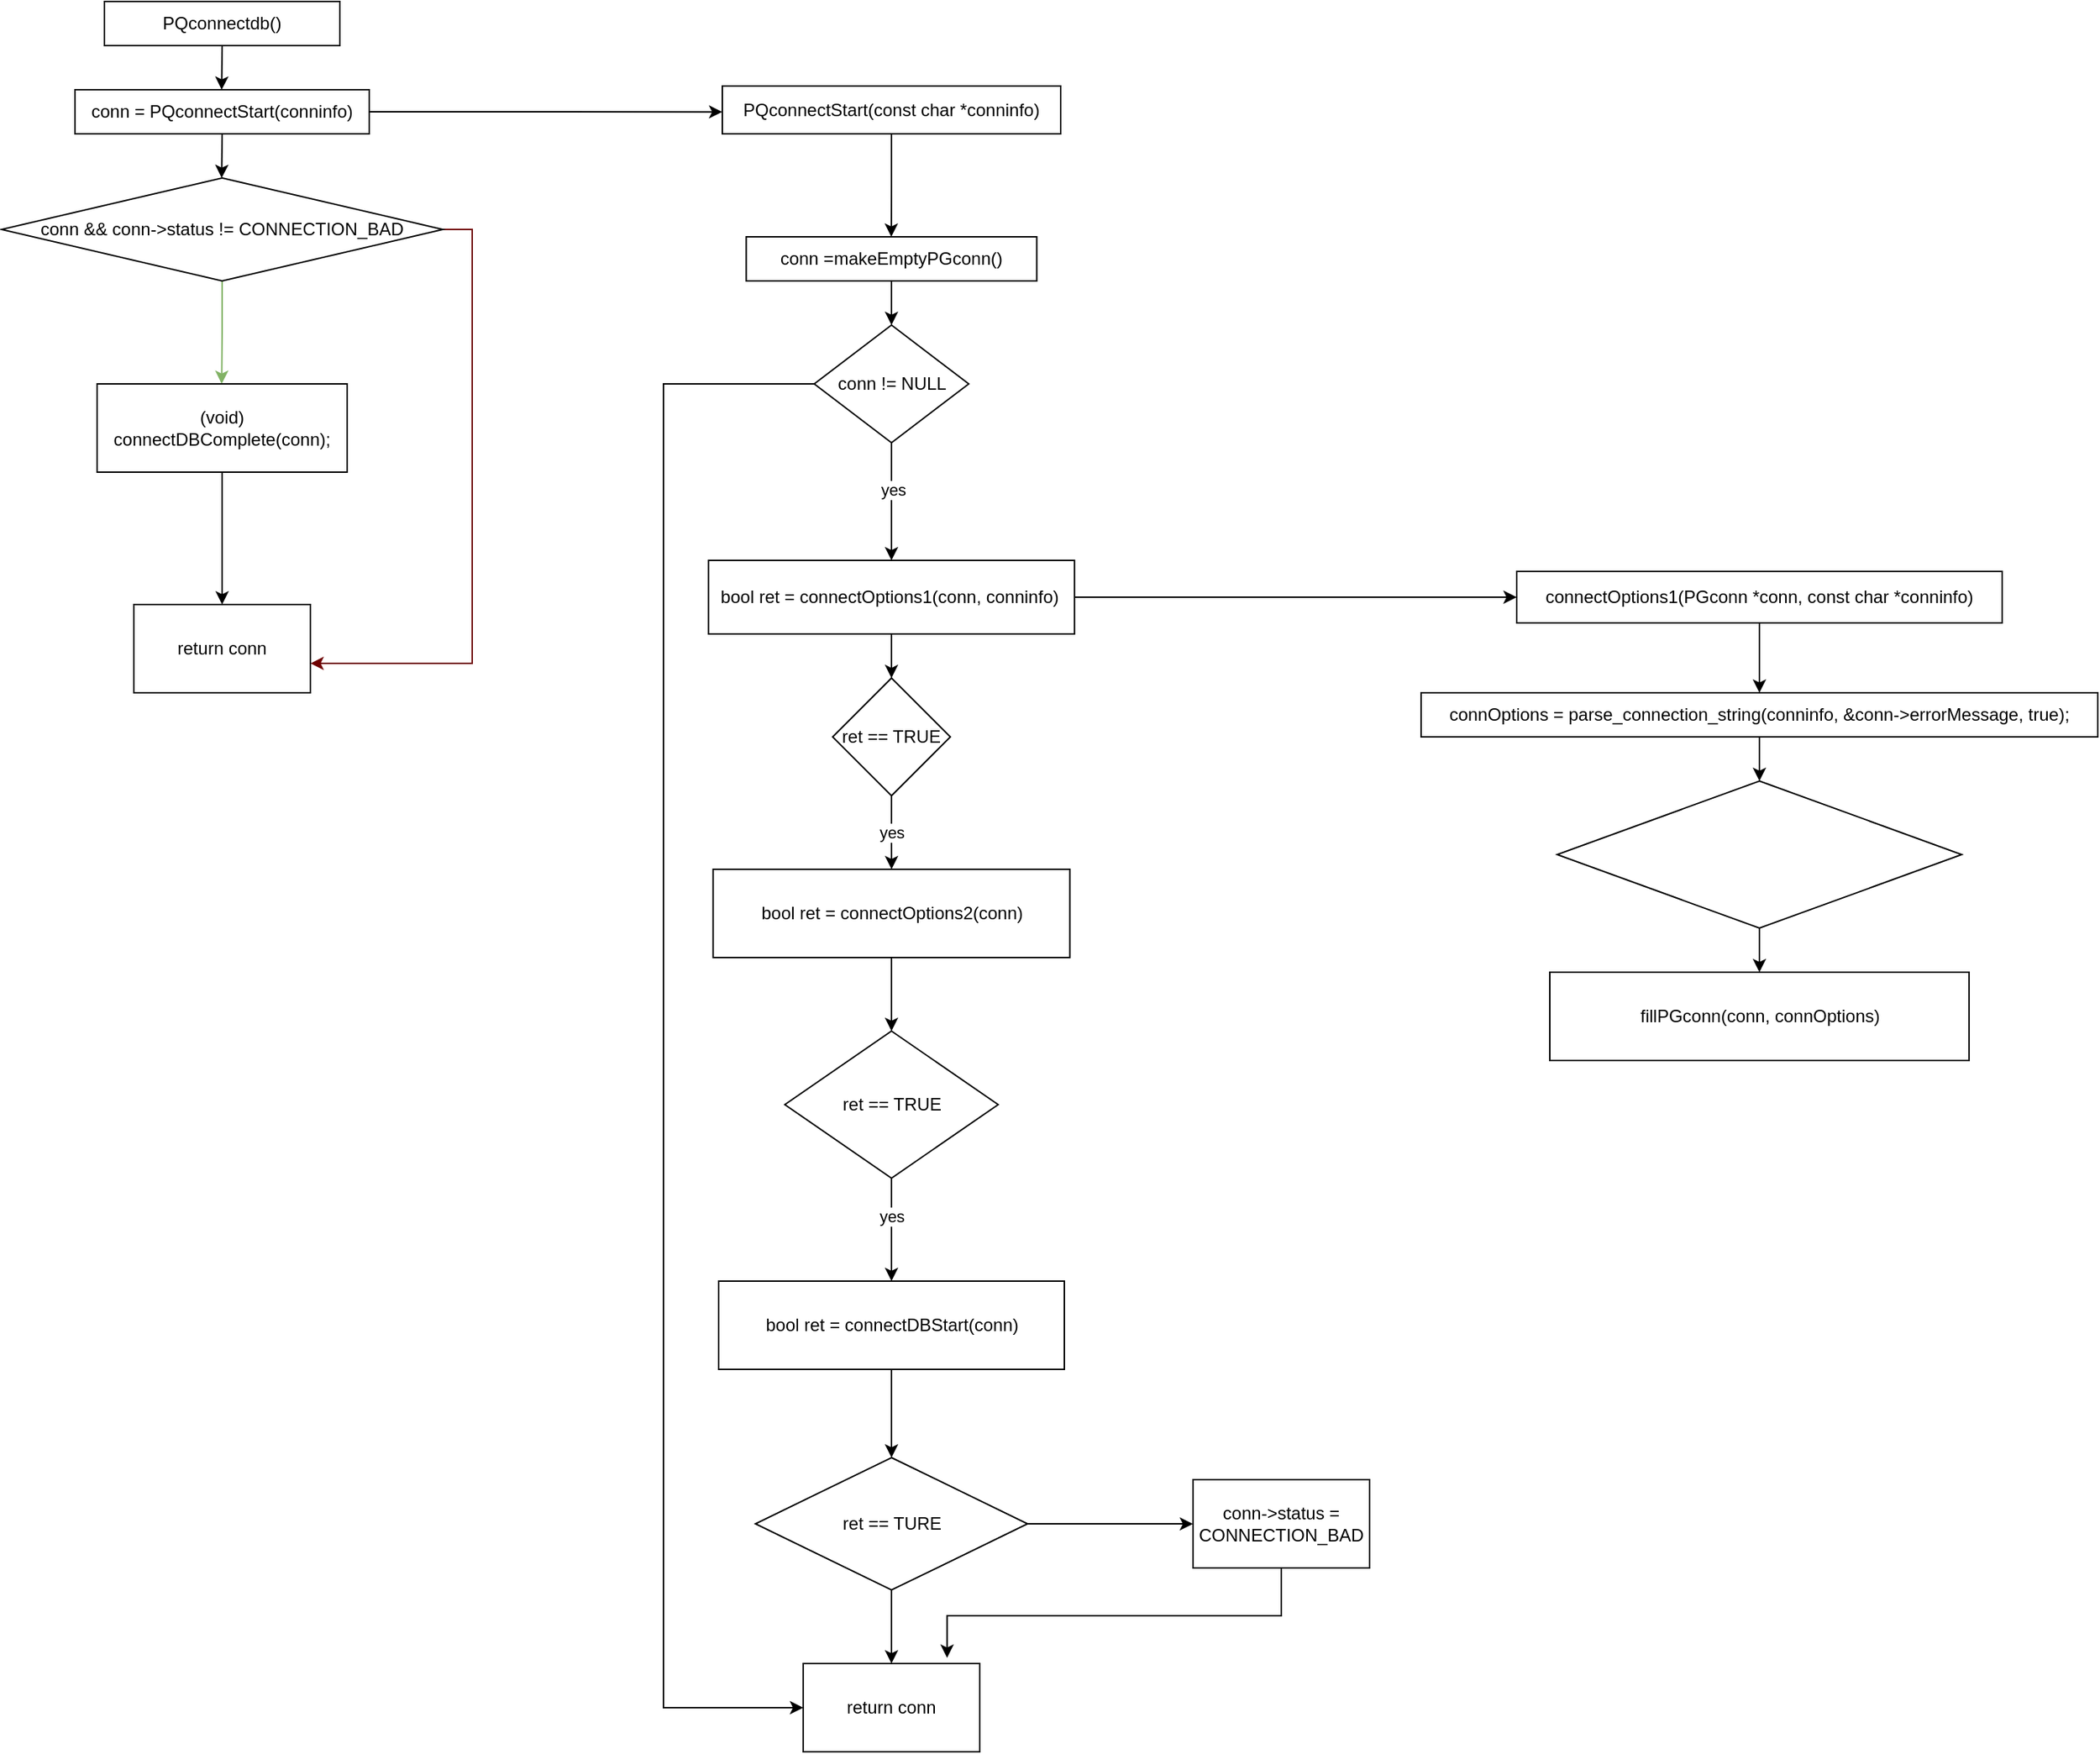 <mxfile version="20.2.2" type="github">
  <diagram id="fz8EWS7wEUq9dCvHIILW" name="第 1 页">
    <mxGraphModel dx="981" dy="487" grid="1" gridSize="10" guides="1" tooltips="1" connect="1" arrows="1" fold="1" page="1" pageScale="1" pageWidth="827" pageHeight="1169" math="0" shadow="0">
      <root>
        <mxCell id="0" />
        <mxCell id="1" parent="0" />
        <mxCell id="WsQYmKF27YAWkva7y0JM-3" style="edgeStyle=orthogonalEdgeStyle;rounded=0;orthogonalLoop=1;jettySize=auto;html=1;exitX=0.5;exitY=1;exitDx=0;exitDy=0;" edge="1" parent="1" source="WsQYmKF27YAWkva7y0JM-1">
          <mxGeometry relative="1" as="geometry">
            <mxPoint x="279.69" y="440.0" as="targetPoint" />
          </mxGeometry>
        </mxCell>
        <mxCell id="WsQYmKF27YAWkva7y0JM-1" value="PQconnectdb()" style="rounded=0;whiteSpace=wrap;html=1;" vertex="1" parent="1">
          <mxGeometry x="200" y="380" width="160" height="30" as="geometry" />
        </mxCell>
        <mxCell id="WsQYmKF27YAWkva7y0JM-6" style="edgeStyle=orthogonalEdgeStyle;rounded=0;orthogonalLoop=1;jettySize=auto;html=1;exitX=0.5;exitY=1;exitDx=0;exitDy=0;" edge="1" parent="1" source="WsQYmKF27YAWkva7y0JM-4">
          <mxGeometry relative="1" as="geometry">
            <mxPoint x="279.69" y="500.0" as="targetPoint" />
          </mxGeometry>
        </mxCell>
        <mxCell id="WsQYmKF27YAWkva7y0JM-22" style="edgeStyle=orthogonalEdgeStyle;rounded=0;orthogonalLoop=1;jettySize=auto;html=1;exitX=1;exitY=0.5;exitDx=0;exitDy=0;" edge="1" parent="1" source="WsQYmKF27YAWkva7y0JM-4">
          <mxGeometry relative="1" as="geometry">
            <mxPoint x="620" y="455.069" as="targetPoint" />
          </mxGeometry>
        </mxCell>
        <mxCell id="WsQYmKF27YAWkva7y0JM-4" value="conn = PQconnectStart(conninfo)" style="rounded=0;whiteSpace=wrap;html=1;" vertex="1" parent="1">
          <mxGeometry x="180" y="440" width="200" height="30" as="geometry" />
        </mxCell>
        <mxCell id="WsQYmKF27YAWkva7y0JM-11" style="edgeStyle=orthogonalEdgeStyle;rounded=0;orthogonalLoop=1;jettySize=auto;html=1;exitX=0.5;exitY=1;exitDx=0;exitDy=0;fillColor=#d5e8d4;strokeColor=#82b366;" edge="1" parent="1" source="WsQYmKF27YAWkva7y0JM-7">
          <mxGeometry relative="1" as="geometry">
            <mxPoint x="279.69" y="640" as="targetPoint" />
          </mxGeometry>
        </mxCell>
        <mxCell id="WsQYmKF27YAWkva7y0JM-12" style="edgeStyle=orthogonalEdgeStyle;rounded=0;orthogonalLoop=1;jettySize=auto;html=1;exitX=1;exitY=0.5;exitDx=0;exitDy=0;fillColor=#a20025;strokeColor=#6F0000;entryX=1;entryY=0.667;entryDx=0;entryDy=0;entryPerimeter=0;" edge="1" parent="1" source="WsQYmKF27YAWkva7y0JM-7" target="WsQYmKF27YAWkva7y0JM-16">
          <mxGeometry relative="1" as="geometry">
            <mxPoint x="470" y="790" as="targetPoint" />
          </mxGeometry>
        </mxCell>
        <mxCell id="WsQYmKF27YAWkva7y0JM-7" value="conn &amp;amp;&amp;amp; conn-&amp;gt;status != CONNECTION_BAD" style="rhombus;whiteSpace=wrap;html=1;" vertex="1" parent="1">
          <mxGeometry x="130" y="500" width="300" height="70" as="geometry" />
        </mxCell>
        <mxCell id="WsQYmKF27YAWkva7y0JM-15" style="edgeStyle=orthogonalEdgeStyle;rounded=0;orthogonalLoop=1;jettySize=auto;html=1;exitX=0.5;exitY=1;exitDx=0;exitDy=0;" edge="1" parent="1" source="WsQYmKF27YAWkva7y0JM-13">
          <mxGeometry relative="1" as="geometry">
            <mxPoint x="280" y="790" as="targetPoint" />
          </mxGeometry>
        </mxCell>
        <mxCell id="WsQYmKF27YAWkva7y0JM-13" value="(void) connectDBComplete(conn);" style="rounded=0;whiteSpace=wrap;html=1;" vertex="1" parent="1">
          <mxGeometry x="195" y="640" width="170" height="60" as="geometry" />
        </mxCell>
        <mxCell id="WsQYmKF27YAWkva7y0JM-16" value="return conn" style="rounded=0;whiteSpace=wrap;html=1;" vertex="1" parent="1">
          <mxGeometry x="220" y="790" width="120" height="60" as="geometry" />
        </mxCell>
        <mxCell id="WsQYmKF27YAWkva7y0JM-26" style="edgeStyle=orthogonalEdgeStyle;rounded=0;orthogonalLoop=1;jettySize=auto;html=1;exitX=0.5;exitY=1;exitDx=0;exitDy=0;" edge="1" parent="1" source="WsQYmKF27YAWkva7y0JM-20">
          <mxGeometry relative="1" as="geometry">
            <mxPoint x="734.862" y="540" as="targetPoint" />
          </mxGeometry>
        </mxCell>
        <mxCell id="WsQYmKF27YAWkva7y0JM-20" value="PQconnectStart(const char *conninfo)" style="rounded=0;whiteSpace=wrap;html=1;" vertex="1" parent="1">
          <mxGeometry x="620" y="437.5" width="230" height="32.5" as="geometry" />
        </mxCell>
        <mxCell id="WsQYmKF27YAWkva7y0JM-29" style="edgeStyle=orthogonalEdgeStyle;rounded=0;orthogonalLoop=1;jettySize=auto;html=1;exitX=0.5;exitY=1;exitDx=0;exitDy=0;entryX=0.5;entryY=0;entryDx=0;entryDy=0;" edge="1" parent="1" source="WsQYmKF27YAWkva7y0JM-27" target="WsQYmKF27YAWkva7y0JM-28">
          <mxGeometry relative="1" as="geometry" />
        </mxCell>
        <mxCell id="WsQYmKF27YAWkva7y0JM-27" value="conn =makeEmptyPGconn()" style="rounded=0;whiteSpace=wrap;html=1;" vertex="1" parent="1">
          <mxGeometry x="636.25" y="540" width="197.5" height="30" as="geometry" />
        </mxCell>
        <object label="" id="WsQYmKF27YAWkva7y0JM-31">
          <mxCell style="edgeStyle=orthogonalEdgeStyle;rounded=0;orthogonalLoop=1;jettySize=auto;html=1;exitX=0.5;exitY=1;exitDx=0;exitDy=0;" edge="1" parent="1" source="WsQYmKF27YAWkva7y0JM-28">
            <mxGeometry relative="1" as="geometry">
              <mxPoint x="735" y="760" as="targetPoint" />
            </mxGeometry>
          </mxCell>
        </object>
        <mxCell id="WsQYmKF27YAWkva7y0JM-41" value="yes" style="edgeLabel;html=1;align=center;verticalAlign=middle;resizable=0;points=[];" vertex="1" connectable="0" parent="WsQYmKF27YAWkva7y0JM-31">
          <mxGeometry x="-0.209" y="1" relative="1" as="geometry">
            <mxPoint as="offset" />
          </mxGeometry>
        </mxCell>
        <mxCell id="WsQYmKF27YAWkva7y0JM-57" style="edgeStyle=orthogonalEdgeStyle;rounded=0;orthogonalLoop=1;jettySize=auto;html=1;exitX=1;exitY=0.5;exitDx=0;exitDy=0;" edge="1" parent="1" source="WsQYmKF27YAWkva7y0JM-28" target="WsQYmKF27YAWkva7y0JM-53">
          <mxGeometry relative="1" as="geometry">
            <mxPoint x="1120" y="1580" as="targetPoint" />
            <Array as="points">
              <mxPoint x="580" y="640" />
              <mxPoint x="580" y="1540" />
            </Array>
          </mxGeometry>
        </mxCell>
        <mxCell id="WsQYmKF27YAWkva7y0JM-28" value="conn != NULL" style="rhombus;whiteSpace=wrap;html=1;" vertex="1" parent="1">
          <mxGeometry x="682.51" y="600" width="105" height="80" as="geometry" />
        </mxCell>
        <mxCell id="WsQYmKF27YAWkva7y0JM-36" style="edgeStyle=orthogonalEdgeStyle;rounded=0;orthogonalLoop=1;jettySize=auto;html=1;exitX=0.5;exitY=1;exitDx=0;exitDy=0;" edge="1" parent="1" source="WsQYmKF27YAWkva7y0JM-33" target="WsQYmKF27YAWkva7y0JM-35">
          <mxGeometry relative="1" as="geometry" />
        </mxCell>
        <mxCell id="WsQYmKF27YAWkva7y0JM-70" style="edgeStyle=orthogonalEdgeStyle;rounded=0;orthogonalLoop=1;jettySize=auto;html=1;exitX=1;exitY=0.5;exitDx=0;exitDy=0;entryX=0;entryY=0.5;entryDx=0;entryDy=0;" edge="1" parent="1" source="WsQYmKF27YAWkva7y0JM-33" target="WsQYmKF27YAWkva7y0JM-68">
          <mxGeometry relative="1" as="geometry" />
        </mxCell>
        <mxCell id="WsQYmKF27YAWkva7y0JM-33" value="bool ret = connectOptions1(conn, conninfo)&amp;nbsp;" style="rounded=0;whiteSpace=wrap;html=1;" vertex="1" parent="1">
          <mxGeometry x="610.63" y="760" width="248.75" height="50" as="geometry" />
        </mxCell>
        <mxCell id="WsQYmKF27YAWkva7y0JM-40" value="yes" style="edgeStyle=orthogonalEdgeStyle;rounded=0;orthogonalLoop=1;jettySize=auto;html=1;exitX=0.5;exitY=1;exitDx=0;exitDy=0;" edge="1" parent="1" source="WsQYmKF27YAWkva7y0JM-35" target="WsQYmKF27YAWkva7y0JM-39">
          <mxGeometry relative="1" as="geometry" />
        </mxCell>
        <mxCell id="WsQYmKF27YAWkva7y0JM-35" value="ret == TRUE" style="rhombus;whiteSpace=wrap;html=1;" vertex="1" parent="1">
          <mxGeometry x="695.01" y="840" width="80" height="80" as="geometry" />
        </mxCell>
        <mxCell id="WsQYmKF27YAWkva7y0JM-44" style="edgeStyle=orthogonalEdgeStyle;rounded=0;orthogonalLoop=1;jettySize=auto;html=1;exitX=0.5;exitY=1;exitDx=0;exitDy=0;entryX=0.5;entryY=0;entryDx=0;entryDy=0;" edge="1" parent="1" source="WsQYmKF27YAWkva7y0JM-39" target="WsQYmKF27YAWkva7y0JM-42">
          <mxGeometry relative="1" as="geometry" />
        </mxCell>
        <mxCell id="WsQYmKF27YAWkva7y0JM-39" value="bool ret = connectOptions2(conn)" style="rounded=0;whiteSpace=wrap;html=1;" vertex="1" parent="1">
          <mxGeometry x="613.75" y="970" width="242.5" height="60" as="geometry" />
        </mxCell>
        <object label="" 是否="" id="WsQYmKF27YAWkva7y0JM-48">
          <mxCell style="edgeStyle=orthogonalEdgeStyle;rounded=0;orthogonalLoop=1;jettySize=auto;html=1;exitX=0.5;exitY=1;exitDx=0;exitDy=0;entryX=0.5;entryY=0;entryDx=0;entryDy=0;" edge="1" parent="1" source="WsQYmKF27YAWkva7y0JM-42" target="WsQYmKF27YAWkva7y0JM-45">
            <mxGeometry relative="1" as="geometry" />
          </mxCell>
        </object>
        <mxCell id="WsQYmKF27YAWkva7y0JM-49" value="yes" style="edgeLabel;html=1;align=center;verticalAlign=middle;resizable=0;points=[];" vertex="1" connectable="0" parent="WsQYmKF27YAWkva7y0JM-48">
          <mxGeometry x="-0.268" relative="1" as="geometry">
            <mxPoint as="offset" />
          </mxGeometry>
        </mxCell>
        <mxCell id="WsQYmKF27YAWkva7y0JM-42" value="ret == TRUE" style="rhombus;whiteSpace=wrap;html=1;" vertex="1" parent="1">
          <mxGeometry x="662.51" y="1080" width="145" height="100" as="geometry" />
        </mxCell>
        <mxCell id="WsQYmKF27YAWkva7y0JM-52" style="edgeStyle=orthogonalEdgeStyle;rounded=0;orthogonalLoop=1;jettySize=auto;html=1;exitX=0.5;exitY=1;exitDx=0;exitDy=0;" edge="1" parent="1" source="WsQYmKF27YAWkva7y0JM-45" target="WsQYmKF27YAWkva7y0JM-50">
          <mxGeometry relative="1" as="geometry" />
        </mxCell>
        <mxCell id="WsQYmKF27YAWkva7y0JM-45" value="bool ret = connectDBStart(conn)" style="rounded=0;whiteSpace=wrap;html=1;" vertex="1" parent="1">
          <mxGeometry x="617.51" y="1250" width="235" height="60" as="geometry" />
        </mxCell>
        <object label="" d="" id="WsQYmKF27YAWkva7y0JM-55">
          <mxCell style="edgeStyle=orthogonalEdgeStyle;rounded=0;orthogonalLoop=1;jettySize=auto;html=1;exitX=0.5;exitY=1;exitDx=0;exitDy=0;" edge="1" parent="1" source="WsQYmKF27YAWkva7y0JM-50" target="WsQYmKF27YAWkva7y0JM-53">
            <mxGeometry relative="1" as="geometry">
              <Array as="points">
                <mxPoint x="735" y="1470" />
                <mxPoint x="735" y="1470" />
              </Array>
            </mxGeometry>
          </mxCell>
        </object>
        <mxCell id="WsQYmKF27YAWkva7y0JM-64" style="edgeStyle=orthogonalEdgeStyle;rounded=0;orthogonalLoop=1;jettySize=auto;html=1;exitX=1;exitY=0.5;exitDx=0;exitDy=0;" edge="1" parent="1" source="WsQYmKF27YAWkva7y0JM-50">
          <mxGeometry relative="1" as="geometry">
            <mxPoint x="940" y="1415.069" as="targetPoint" />
          </mxGeometry>
        </mxCell>
        <mxCell id="WsQYmKF27YAWkva7y0JM-50" value="ret == TURE" style="rhombus;whiteSpace=wrap;html=1;" vertex="1" parent="1">
          <mxGeometry x="642.51" y="1370" width="185" height="90" as="geometry" />
        </mxCell>
        <mxCell id="WsQYmKF27YAWkva7y0JM-53" value="return conn" style="rounded=0;whiteSpace=wrap;html=1;" vertex="1" parent="1">
          <mxGeometry x="675" y="1510" width="120" height="60" as="geometry" />
        </mxCell>
        <mxCell id="WsQYmKF27YAWkva7y0JM-67" style="edgeStyle=orthogonalEdgeStyle;rounded=0;orthogonalLoop=1;jettySize=auto;html=1;exitX=0.5;exitY=1;exitDx=0;exitDy=0;entryX=0.815;entryY=-0.065;entryDx=0;entryDy=0;entryPerimeter=0;" edge="1" parent="1" source="WsQYmKF27YAWkva7y0JM-65" target="WsQYmKF27YAWkva7y0JM-53">
          <mxGeometry relative="1" as="geometry" />
        </mxCell>
        <mxCell id="WsQYmKF27YAWkva7y0JM-65" value="conn-&amp;gt;status = CONNECTION_BAD" style="rounded=0;whiteSpace=wrap;html=1;" vertex="1" parent="1">
          <mxGeometry x="940" y="1385" width="120" height="60" as="geometry" />
        </mxCell>
        <mxCell id="WsQYmKF27YAWkva7y0JM-73" style="edgeStyle=orthogonalEdgeStyle;rounded=0;orthogonalLoop=1;jettySize=auto;html=1;exitX=0.5;exitY=1;exitDx=0;exitDy=0;" edge="1" parent="1" source="WsQYmKF27YAWkva7y0JM-68" target="WsQYmKF27YAWkva7y0JM-71">
          <mxGeometry relative="1" as="geometry" />
        </mxCell>
        <mxCell id="WsQYmKF27YAWkva7y0JM-68" value="connectOptions1(PGconn *conn, const char *conninfo)" style="rounded=0;whiteSpace=wrap;html=1;" vertex="1" parent="1">
          <mxGeometry x="1160" y="767.5" width="330" height="35" as="geometry" />
        </mxCell>
        <mxCell id="WsQYmKF27YAWkva7y0JM-75" style="edgeStyle=orthogonalEdgeStyle;rounded=0;orthogonalLoop=1;jettySize=auto;html=1;exitX=0.5;exitY=1;exitDx=0;exitDy=0;entryX=0.5;entryY=0;entryDx=0;entryDy=0;" edge="1" parent="1" source="WsQYmKF27YAWkva7y0JM-71" target="WsQYmKF27YAWkva7y0JM-74">
          <mxGeometry relative="1" as="geometry" />
        </mxCell>
        <mxCell id="WsQYmKF27YAWkva7y0JM-71" value="connOptions = parse_connection_string(conninfo, &amp;amp;conn-&amp;gt;errorMessage, true);" style="rounded=0;whiteSpace=wrap;html=1;" vertex="1" parent="1">
          <mxGeometry x="1095" y="850" width="460" height="30" as="geometry" />
        </mxCell>
        <mxCell id="WsQYmKF27YAWkva7y0JM-78" style="edgeStyle=orthogonalEdgeStyle;rounded=0;orthogonalLoop=1;jettySize=auto;html=1;exitX=0.5;exitY=1;exitDx=0;exitDy=0;entryX=0.5;entryY=0;entryDx=0;entryDy=0;" edge="1" parent="1" source="WsQYmKF27YAWkva7y0JM-74" target="WsQYmKF27YAWkva7y0JM-76">
          <mxGeometry relative="1" as="geometry" />
        </mxCell>
        <mxCell id="WsQYmKF27YAWkva7y0JM-74" value="" style="rhombus;whiteSpace=wrap;html=1;" vertex="1" parent="1">
          <mxGeometry x="1187.5" y="910" width="275" height="100" as="geometry" />
        </mxCell>
        <mxCell id="WsQYmKF27YAWkva7y0JM-76" value="fillPGconn(conn, connOptions)" style="rounded=0;whiteSpace=wrap;html=1;" vertex="1" parent="1">
          <mxGeometry x="1182.5" y="1040" width="285" height="60" as="geometry" />
        </mxCell>
      </root>
    </mxGraphModel>
  </diagram>
</mxfile>
